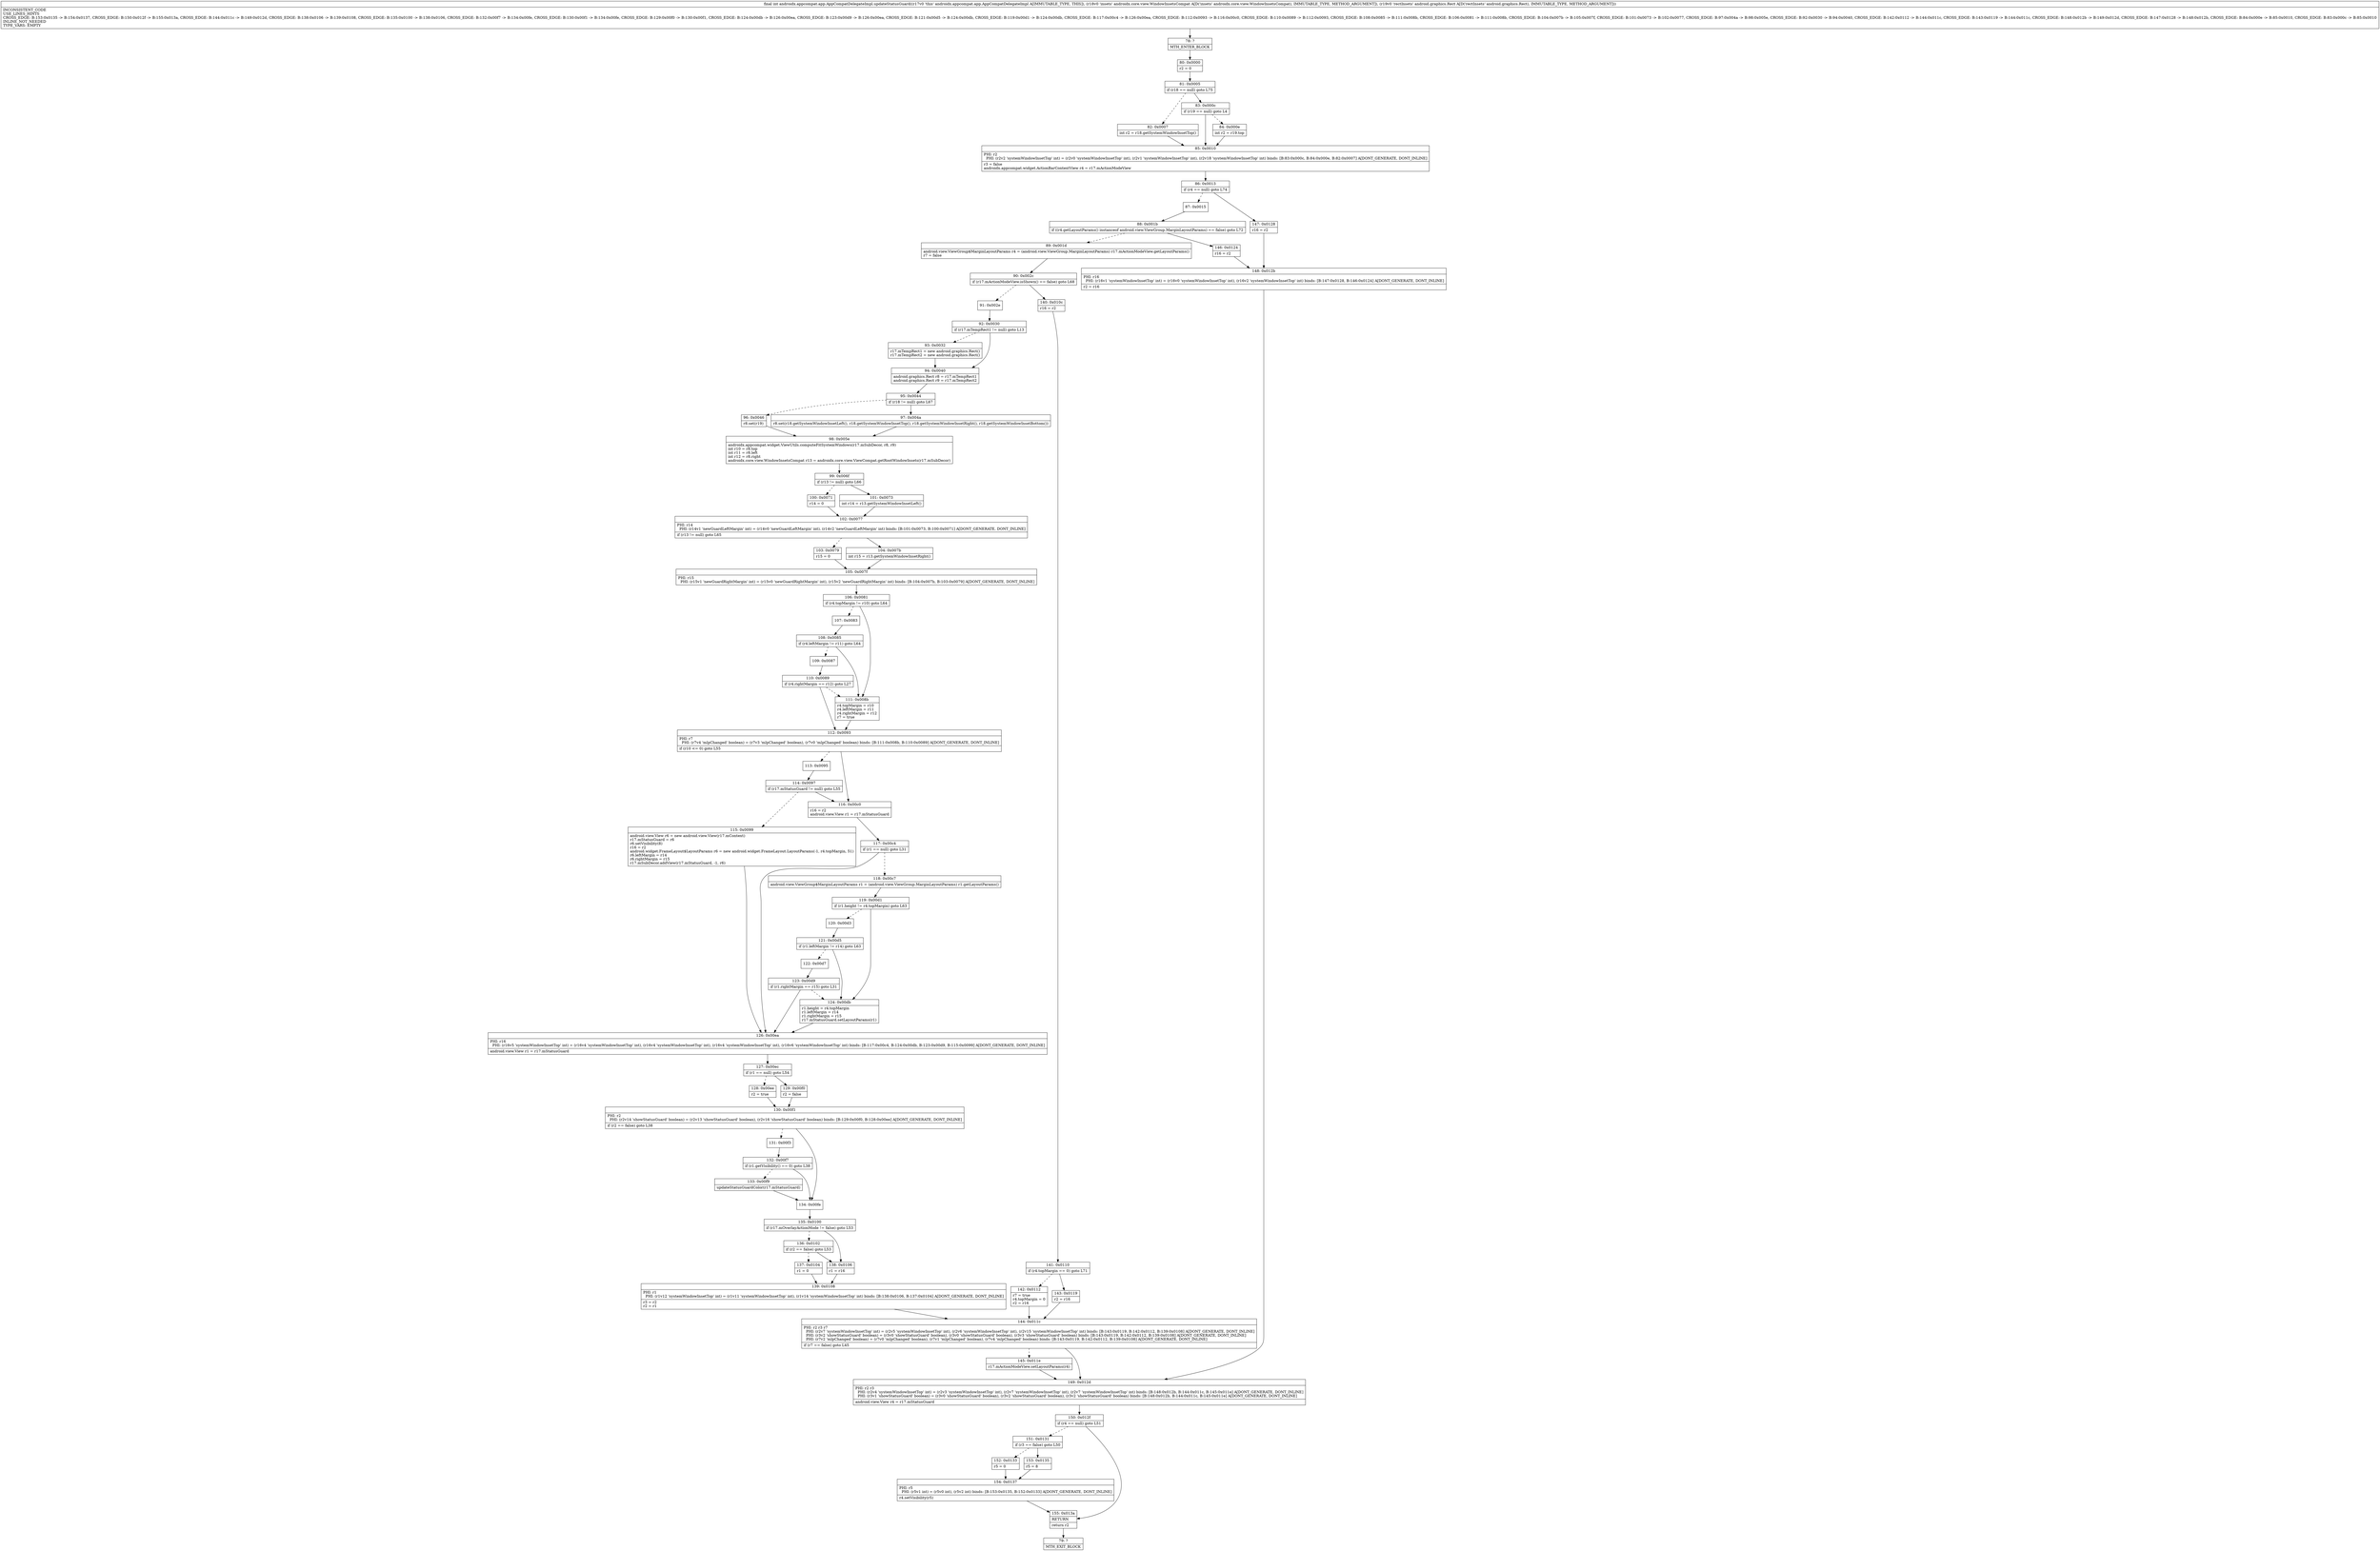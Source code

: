 digraph "CFG forandroidx.appcompat.app.AppCompatDelegateImpl.updateStatusGuard(Landroidx\/core\/view\/WindowInsetsCompat;Landroid\/graphics\/Rect;)I" {
Node_78 [shape=record,label="{78\:\ ?|MTH_ENTER_BLOCK\l}"];
Node_80 [shape=record,label="{80\:\ 0x0000|r2 = 0\l}"];
Node_81 [shape=record,label="{81\:\ 0x0005|if (r18 == null) goto L75\l}"];
Node_82 [shape=record,label="{82\:\ 0x0007|int r2 = r18.getSystemWindowInsetTop()\l}"];
Node_85 [shape=record,label="{85\:\ 0x0010|PHI: r2 \l  PHI: (r2v2 'systemWindowInsetTop' int) = (r2v0 'systemWindowInsetTop' int), (r2v1 'systemWindowInsetTop' int), (r2v18 'systemWindowInsetTop' int) binds: [B:83:0x000c, B:84:0x000e, B:82:0x0007] A[DONT_GENERATE, DONT_INLINE]\l|r3 = false\landroidx.appcompat.widget.ActionBarContextView r4 = r17.mActionModeView\l}"];
Node_86 [shape=record,label="{86\:\ 0x0013|if (r4 == null) goto L74\l}"];
Node_87 [shape=record,label="{87\:\ 0x0015}"];
Node_88 [shape=record,label="{88\:\ 0x001b|if ((r4.getLayoutParams() instanceof android.view.ViewGroup.MarginLayoutParams) == false) goto L72\l}"];
Node_89 [shape=record,label="{89\:\ 0x001d|android.view.ViewGroup$MarginLayoutParams r4 = (android.view.ViewGroup.MarginLayoutParams) r17.mActionModeView.getLayoutParams()\lr7 = false\l}"];
Node_90 [shape=record,label="{90\:\ 0x002c|if (r17.mActionModeView.isShown() == false) goto L68\l}"];
Node_91 [shape=record,label="{91\:\ 0x002e}"];
Node_92 [shape=record,label="{92\:\ 0x0030|if (r17.mTempRect1 != null) goto L13\l}"];
Node_93 [shape=record,label="{93\:\ 0x0032|r17.mTempRect1 = new android.graphics.Rect()\lr17.mTempRect2 = new android.graphics.Rect()\l}"];
Node_94 [shape=record,label="{94\:\ 0x0040|android.graphics.Rect r8 = r17.mTempRect1\landroid.graphics.Rect r9 = r17.mTempRect2\l}"];
Node_95 [shape=record,label="{95\:\ 0x0044|if (r18 != null) goto L67\l}"];
Node_96 [shape=record,label="{96\:\ 0x0046|r8.set(r19)\l}"];
Node_98 [shape=record,label="{98\:\ 0x005e|androidx.appcompat.widget.ViewUtils.computeFitSystemWindows(r17.mSubDecor, r8, r9)\lint r10 = r8.top\lint r11 = r8.left\lint r12 = r8.right\landroidx.core.view.WindowInsetsCompat r13 = androidx.core.view.ViewCompat.getRootWindowInsets(r17.mSubDecor)\l}"];
Node_99 [shape=record,label="{99\:\ 0x006f|if (r13 != null) goto L66\l}"];
Node_100 [shape=record,label="{100\:\ 0x0071|r14 = 0\l}"];
Node_102 [shape=record,label="{102\:\ 0x0077|PHI: r14 \l  PHI: (r14v1 'newGuardLeftMargin' int) = (r14v0 'newGuardLeftMargin' int), (r14v2 'newGuardLeftMargin' int) binds: [B:101:0x0073, B:100:0x0071] A[DONT_GENERATE, DONT_INLINE]\l|if (r13 != null) goto L65\l}"];
Node_103 [shape=record,label="{103\:\ 0x0079|r15 = 0\l}"];
Node_105 [shape=record,label="{105\:\ 0x007f|PHI: r15 \l  PHI: (r15v1 'newGuardRightMargin' int) = (r15v0 'newGuardRightMargin' int), (r15v2 'newGuardRightMargin' int) binds: [B:104:0x007b, B:103:0x0079] A[DONT_GENERATE, DONT_INLINE]\l}"];
Node_106 [shape=record,label="{106\:\ 0x0081|if (r4.topMargin != r10) goto L64\l}"];
Node_107 [shape=record,label="{107\:\ 0x0083}"];
Node_108 [shape=record,label="{108\:\ 0x0085|if (r4.leftMargin != r11) goto L64\l}"];
Node_109 [shape=record,label="{109\:\ 0x0087}"];
Node_110 [shape=record,label="{110\:\ 0x0089|if (r4.rightMargin == r12) goto L27\l}"];
Node_112 [shape=record,label="{112\:\ 0x0093|PHI: r7 \l  PHI: (r7v4 'mlpChanged' boolean) = (r7v3 'mlpChanged' boolean), (r7v0 'mlpChanged' boolean) binds: [B:111:0x008b, B:110:0x0089] A[DONT_GENERATE, DONT_INLINE]\l|if (r10 \<= 0) goto L55\l}"];
Node_113 [shape=record,label="{113\:\ 0x0095}"];
Node_114 [shape=record,label="{114\:\ 0x0097|if (r17.mStatusGuard != null) goto L55\l}"];
Node_115 [shape=record,label="{115\:\ 0x0099|android.view.View r6 = new android.view.View(r17.mContext)\lr17.mStatusGuard = r6\lr6.setVisibility(8)\lr16 = r2\landroid.widget.FrameLayout$LayoutParams r6 = new android.widget.FrameLayout.LayoutParams(\-1, r4.topMargin, 51)\lr6.leftMargin = r14\lr6.rightMargin = r15\lr17.mSubDecor.addView(r17.mStatusGuard, \-1, r6)\l}"];
Node_126 [shape=record,label="{126\:\ 0x00ea|PHI: r16 \l  PHI: (r16v5 'systemWindowInsetTop' int) = (r16v4 'systemWindowInsetTop' int), (r16v4 'systemWindowInsetTop' int), (r16v4 'systemWindowInsetTop' int), (r16v6 'systemWindowInsetTop' int) binds: [B:117:0x00c4, B:124:0x00db, B:123:0x00d9, B:115:0x0099] A[DONT_GENERATE, DONT_INLINE]\l|android.view.View r1 = r17.mStatusGuard\l}"];
Node_127 [shape=record,label="{127\:\ 0x00ec|if (r1 == null) goto L54\l}"];
Node_128 [shape=record,label="{128\:\ 0x00ee|r2 = true\l}"];
Node_130 [shape=record,label="{130\:\ 0x00f1|PHI: r2 \l  PHI: (r2v14 'showStatusGuard' boolean) = (r2v13 'showStatusGuard' boolean), (r2v16 'showStatusGuard' boolean) binds: [B:129:0x00f0, B:128:0x00ee] A[DONT_GENERATE, DONT_INLINE]\l|if (r2 == false) goto L38\l}"];
Node_131 [shape=record,label="{131\:\ 0x00f3}"];
Node_132 [shape=record,label="{132\:\ 0x00f7|if (r1.getVisibility() == 0) goto L38\l}"];
Node_133 [shape=record,label="{133\:\ 0x00f9|updateStatusGuardColor(r17.mStatusGuard)\l}"];
Node_134 [shape=record,label="{134\:\ 0x00fe}"];
Node_135 [shape=record,label="{135\:\ 0x0100|if (r17.mOverlayActionMode != false) goto L53\l}"];
Node_136 [shape=record,label="{136\:\ 0x0102|if (r2 == false) goto L53\l}"];
Node_137 [shape=record,label="{137\:\ 0x0104|r1 = 0\l}"];
Node_139 [shape=record,label="{139\:\ 0x0108|PHI: r1 \l  PHI: (r1v12 'systemWindowInsetTop' int) = (r1v11 'systemWindowInsetTop' int), (r1v14 'systemWindowInsetTop' int) binds: [B:138:0x0106, B:137:0x0104] A[DONT_GENERATE, DONT_INLINE]\l|r3 = r2\lr2 = r1\l}"];
Node_144 [shape=record,label="{144\:\ 0x011c|PHI: r2 r3 r7 \l  PHI: (r2v7 'systemWindowInsetTop' int) = (r2v5 'systemWindowInsetTop' int), (r2v6 'systemWindowInsetTop' int), (r2v15 'systemWindowInsetTop' int) binds: [B:143:0x0119, B:142:0x0112, B:139:0x0108] A[DONT_GENERATE, DONT_INLINE]\l  PHI: (r3v2 'showStatusGuard' boolean) = (r3v0 'showStatusGuard' boolean), (r3v0 'showStatusGuard' boolean), (r3v3 'showStatusGuard' boolean) binds: [B:143:0x0119, B:142:0x0112, B:139:0x0108] A[DONT_GENERATE, DONT_INLINE]\l  PHI: (r7v2 'mlpChanged' boolean) = (r7v0 'mlpChanged' boolean), (r7v1 'mlpChanged' boolean), (r7v4 'mlpChanged' boolean) binds: [B:143:0x0119, B:142:0x0112, B:139:0x0108] A[DONT_GENERATE, DONT_INLINE]\l|if (r7 == false) goto L45\l}"];
Node_145 [shape=record,label="{145\:\ 0x011e|r17.mActionModeView.setLayoutParams(r4)\l}"];
Node_149 [shape=record,label="{149\:\ 0x012d|PHI: r2 r3 \l  PHI: (r2v4 'systemWindowInsetTop' int) = (r2v3 'systemWindowInsetTop' int), (r2v7 'systemWindowInsetTop' int), (r2v7 'systemWindowInsetTop' int) binds: [B:148:0x012b, B:144:0x011c, B:145:0x011e] A[DONT_GENERATE, DONT_INLINE]\l  PHI: (r3v1 'showStatusGuard' boolean) = (r3v0 'showStatusGuard' boolean), (r3v2 'showStatusGuard' boolean), (r3v2 'showStatusGuard' boolean) binds: [B:148:0x012b, B:144:0x011c, B:145:0x011e] A[DONT_GENERATE, DONT_INLINE]\l|android.view.View r4 = r17.mStatusGuard\l}"];
Node_150 [shape=record,label="{150\:\ 0x012f|if (r4 == null) goto L51\l}"];
Node_151 [shape=record,label="{151\:\ 0x0131|if (r3 == false) goto L50\l}"];
Node_152 [shape=record,label="{152\:\ 0x0133|r5 = 0\l}"];
Node_154 [shape=record,label="{154\:\ 0x0137|PHI: r5 \l  PHI: (r5v1 int) = (r5v0 int), (r5v2 int) binds: [B:153:0x0135, B:152:0x0133] A[DONT_GENERATE, DONT_INLINE]\l|r4.setVisibility(r5)\l}"];
Node_153 [shape=record,label="{153\:\ 0x0135|r5 = 8\l}"];
Node_155 [shape=record,label="{155\:\ 0x013a|RETURN\l|return r2\l}"];
Node_79 [shape=record,label="{79\:\ ?|MTH_EXIT_BLOCK\l}"];
Node_138 [shape=record,label="{138\:\ 0x0106|r1 = r16\l}"];
Node_129 [shape=record,label="{129\:\ 0x00f0|r2 = false\l}"];
Node_116 [shape=record,label="{116\:\ 0x00c0|r16 = r2\landroid.view.View r1 = r17.mStatusGuard\l}"];
Node_117 [shape=record,label="{117\:\ 0x00c4|if (r1 == null) goto L31\l}"];
Node_118 [shape=record,label="{118\:\ 0x00c7|android.view.ViewGroup$MarginLayoutParams r1 = (android.view.ViewGroup.MarginLayoutParams) r1.getLayoutParams()\l}"];
Node_119 [shape=record,label="{119\:\ 0x00d1|if (r1.height != r4.topMargin) goto L63\l}"];
Node_120 [shape=record,label="{120\:\ 0x00d3}"];
Node_121 [shape=record,label="{121\:\ 0x00d5|if (r1.leftMargin != r14) goto L63\l}"];
Node_122 [shape=record,label="{122\:\ 0x00d7}"];
Node_123 [shape=record,label="{123\:\ 0x00d9|if (r1.rightMargin == r15) goto L31\l}"];
Node_124 [shape=record,label="{124\:\ 0x00db|r1.height = r4.topMargin\lr1.leftMargin = r14\lr1.rightMargin = r15\lr17.mStatusGuard.setLayoutParams(r1)\l}"];
Node_111 [shape=record,label="{111\:\ 0x008b|r4.topMargin = r10\lr4.leftMargin = r11\lr4.rightMargin = r12\lr7 = true\l}"];
Node_104 [shape=record,label="{104\:\ 0x007b|int r15 = r13.getSystemWindowInsetRight()\l}"];
Node_101 [shape=record,label="{101\:\ 0x0073|int r14 = r13.getSystemWindowInsetLeft()\l}"];
Node_97 [shape=record,label="{97\:\ 0x004a|r8.set(r18.getSystemWindowInsetLeft(), r18.getSystemWindowInsetTop(), r18.getSystemWindowInsetRight(), r18.getSystemWindowInsetBottom())\l}"];
Node_140 [shape=record,label="{140\:\ 0x010c|r16 = r2\l}"];
Node_141 [shape=record,label="{141\:\ 0x0110|if (r4.topMargin == 0) goto L71\l}"];
Node_142 [shape=record,label="{142\:\ 0x0112|r7 = true\lr4.topMargin = 0\lr2 = r16\l}"];
Node_143 [shape=record,label="{143\:\ 0x0119|r2 = r16\l}"];
Node_146 [shape=record,label="{146\:\ 0x0124|r16 = r2\l}"];
Node_148 [shape=record,label="{148\:\ 0x012b|PHI: r16 \l  PHI: (r16v1 'systemWindowInsetTop' int) = (r16v0 'systemWindowInsetTop' int), (r16v2 'systemWindowInsetTop' int) binds: [B:147:0x0128, B:146:0x0124] A[DONT_GENERATE, DONT_INLINE]\l|r2 = r16\l}"];
Node_147 [shape=record,label="{147\:\ 0x0128|r16 = r2\l}"];
Node_83 [shape=record,label="{83\:\ 0x000c|if (r19 == null) goto L4\l}"];
Node_84 [shape=record,label="{84\:\ 0x000e|int r2 = r19.top\l}"];
MethodNode[shape=record,label="{final int androidx.appcompat.app.AppCompatDelegateImpl.updateStatusGuard((r17v0 'this' androidx.appcompat.app.AppCompatDelegateImpl A[IMMUTABLE_TYPE, THIS]), (r18v0 'insets' androidx.core.view.WindowInsetsCompat A[D('insets' androidx.core.view.WindowInsetsCompat), IMMUTABLE_TYPE, METHOD_ARGUMENT]), (r19v0 'rectInsets' android.graphics.Rect A[D('rectInsets' android.graphics.Rect), IMMUTABLE_TYPE, METHOD_ARGUMENT]))  | INCONSISTENT_CODE\lUSE_LINES_HINTS\lCROSS_EDGE: B:153:0x0135 \-\> B:154:0x0137, CROSS_EDGE: B:150:0x012f \-\> B:155:0x013a, CROSS_EDGE: B:144:0x011c \-\> B:149:0x012d, CROSS_EDGE: B:138:0x0106 \-\> B:139:0x0108, CROSS_EDGE: B:135:0x0100 \-\> B:138:0x0106, CROSS_EDGE: B:132:0x00f7 \-\> B:134:0x00fe, CROSS_EDGE: B:130:0x00f1 \-\> B:134:0x00fe, CROSS_EDGE: B:129:0x00f0 \-\> B:130:0x00f1, CROSS_EDGE: B:124:0x00db \-\> B:126:0x00ea, CROSS_EDGE: B:123:0x00d9 \-\> B:126:0x00ea, CROSS_EDGE: B:121:0x00d5 \-\> B:124:0x00db, CROSS_EDGE: B:119:0x00d1 \-\> B:124:0x00db, CROSS_EDGE: B:117:0x00c4 \-\> B:126:0x00ea, CROSS_EDGE: B:112:0x0093 \-\> B:116:0x00c0, CROSS_EDGE: B:110:0x0089 \-\> B:112:0x0093, CROSS_EDGE: B:108:0x0085 \-\> B:111:0x008b, CROSS_EDGE: B:106:0x0081 \-\> B:111:0x008b, CROSS_EDGE: B:104:0x007b \-\> B:105:0x007f, CROSS_EDGE: B:101:0x0073 \-\> B:102:0x0077, CROSS_EDGE: B:97:0x004a \-\> B:98:0x005e, CROSS_EDGE: B:92:0x0030 \-\> B:94:0x0040, CROSS_EDGE: B:142:0x0112 \-\> B:144:0x011c, CROSS_EDGE: B:143:0x0119 \-\> B:144:0x011c, CROSS_EDGE: B:148:0x012b \-\> B:149:0x012d, CROSS_EDGE: B:147:0x0128 \-\> B:148:0x012b, CROSS_EDGE: B:84:0x000e \-\> B:85:0x0010, CROSS_EDGE: B:83:0x000c \-\> B:85:0x0010\lINLINE_NOT_NEEDED\lTYPE_VARS: EMPTY\l}"];
MethodNode -> Node_78;Node_78 -> Node_80;
Node_80 -> Node_81;
Node_81 -> Node_82[style=dashed];
Node_81 -> Node_83;
Node_82 -> Node_85;
Node_85 -> Node_86;
Node_86 -> Node_87[style=dashed];
Node_86 -> Node_147;
Node_87 -> Node_88;
Node_88 -> Node_89[style=dashed];
Node_88 -> Node_146;
Node_89 -> Node_90;
Node_90 -> Node_91[style=dashed];
Node_90 -> Node_140;
Node_91 -> Node_92;
Node_92 -> Node_93[style=dashed];
Node_92 -> Node_94;
Node_93 -> Node_94;
Node_94 -> Node_95;
Node_95 -> Node_96[style=dashed];
Node_95 -> Node_97;
Node_96 -> Node_98;
Node_98 -> Node_99;
Node_99 -> Node_100[style=dashed];
Node_99 -> Node_101;
Node_100 -> Node_102;
Node_102 -> Node_103[style=dashed];
Node_102 -> Node_104;
Node_103 -> Node_105;
Node_105 -> Node_106;
Node_106 -> Node_107[style=dashed];
Node_106 -> Node_111;
Node_107 -> Node_108;
Node_108 -> Node_109[style=dashed];
Node_108 -> Node_111;
Node_109 -> Node_110;
Node_110 -> Node_111[style=dashed];
Node_110 -> Node_112;
Node_112 -> Node_113[style=dashed];
Node_112 -> Node_116;
Node_113 -> Node_114;
Node_114 -> Node_115[style=dashed];
Node_114 -> Node_116;
Node_115 -> Node_126;
Node_126 -> Node_127;
Node_127 -> Node_128[style=dashed];
Node_127 -> Node_129;
Node_128 -> Node_130;
Node_130 -> Node_131[style=dashed];
Node_130 -> Node_134;
Node_131 -> Node_132;
Node_132 -> Node_133[style=dashed];
Node_132 -> Node_134;
Node_133 -> Node_134;
Node_134 -> Node_135;
Node_135 -> Node_136[style=dashed];
Node_135 -> Node_138;
Node_136 -> Node_137[style=dashed];
Node_136 -> Node_138;
Node_137 -> Node_139;
Node_139 -> Node_144;
Node_144 -> Node_145[style=dashed];
Node_144 -> Node_149;
Node_145 -> Node_149;
Node_149 -> Node_150;
Node_150 -> Node_151[style=dashed];
Node_150 -> Node_155;
Node_151 -> Node_152[style=dashed];
Node_151 -> Node_153;
Node_152 -> Node_154;
Node_154 -> Node_155;
Node_153 -> Node_154;
Node_155 -> Node_79;
Node_138 -> Node_139;
Node_129 -> Node_130;
Node_116 -> Node_117;
Node_117 -> Node_118[style=dashed];
Node_117 -> Node_126;
Node_118 -> Node_119;
Node_119 -> Node_120[style=dashed];
Node_119 -> Node_124;
Node_120 -> Node_121;
Node_121 -> Node_122[style=dashed];
Node_121 -> Node_124;
Node_122 -> Node_123;
Node_123 -> Node_124[style=dashed];
Node_123 -> Node_126;
Node_124 -> Node_126;
Node_111 -> Node_112;
Node_104 -> Node_105;
Node_101 -> Node_102;
Node_97 -> Node_98;
Node_140 -> Node_141;
Node_141 -> Node_142[style=dashed];
Node_141 -> Node_143;
Node_142 -> Node_144;
Node_143 -> Node_144;
Node_146 -> Node_148;
Node_148 -> Node_149;
Node_147 -> Node_148;
Node_83 -> Node_84[style=dashed];
Node_83 -> Node_85;
Node_84 -> Node_85;
}

